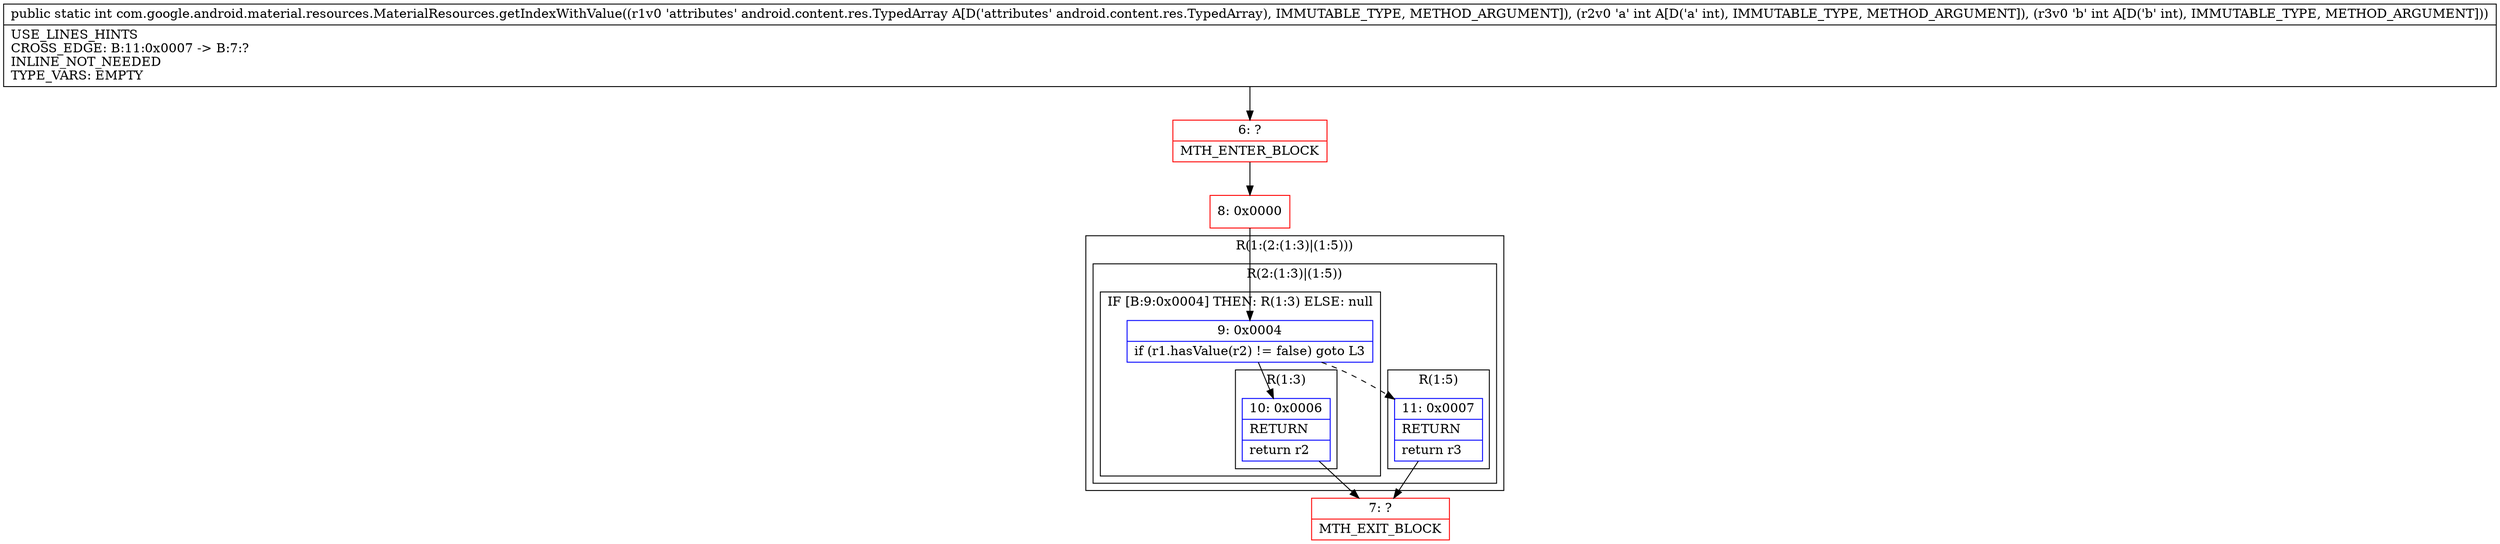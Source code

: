digraph "CFG forcom.google.android.material.resources.MaterialResources.getIndexWithValue(Landroid\/content\/res\/TypedArray;II)I" {
subgraph cluster_Region_1387610306 {
label = "R(1:(2:(1:3)|(1:5)))";
node [shape=record,color=blue];
subgraph cluster_Region_168009887 {
label = "R(2:(1:3)|(1:5))";
node [shape=record,color=blue];
subgraph cluster_IfRegion_673829414 {
label = "IF [B:9:0x0004] THEN: R(1:3) ELSE: null";
node [shape=record,color=blue];
Node_9 [shape=record,label="{9\:\ 0x0004|if (r1.hasValue(r2) != false) goto L3\l}"];
subgraph cluster_Region_1564809920 {
label = "R(1:3)";
node [shape=record,color=blue];
Node_10 [shape=record,label="{10\:\ 0x0006|RETURN\l|return r2\l}"];
}
}
subgraph cluster_Region_621732602 {
label = "R(1:5)";
node [shape=record,color=blue];
Node_11 [shape=record,label="{11\:\ 0x0007|RETURN\l|return r3\l}"];
}
}
}
Node_6 [shape=record,color=red,label="{6\:\ ?|MTH_ENTER_BLOCK\l}"];
Node_8 [shape=record,color=red,label="{8\:\ 0x0000}"];
Node_7 [shape=record,color=red,label="{7\:\ ?|MTH_EXIT_BLOCK\l}"];
MethodNode[shape=record,label="{public static int com.google.android.material.resources.MaterialResources.getIndexWithValue((r1v0 'attributes' android.content.res.TypedArray A[D('attributes' android.content.res.TypedArray), IMMUTABLE_TYPE, METHOD_ARGUMENT]), (r2v0 'a' int A[D('a' int), IMMUTABLE_TYPE, METHOD_ARGUMENT]), (r3v0 'b' int A[D('b' int), IMMUTABLE_TYPE, METHOD_ARGUMENT]))  | USE_LINES_HINTS\lCROSS_EDGE: B:11:0x0007 \-\> B:7:?\lINLINE_NOT_NEEDED\lTYPE_VARS: EMPTY\l}"];
MethodNode -> Node_6;Node_9 -> Node_10;
Node_9 -> Node_11[style=dashed];
Node_10 -> Node_7;
Node_11 -> Node_7;
Node_6 -> Node_8;
Node_8 -> Node_9;
}

